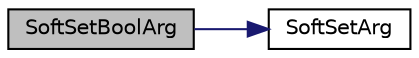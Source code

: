 digraph "SoftSetBoolArg"
{
  edge [fontname="Helvetica",fontsize="10",labelfontname="Helvetica",labelfontsize="10"];
  node [fontname="Helvetica",fontsize="10",shape=record];
  rankdir="LR";
  Node6716 [label="SoftSetBoolArg",height=0.2,width=0.4,color="black", fillcolor="grey75", style="filled", fontcolor="black"];
  Node6716 -> Node6717 [color="midnightblue",fontsize="10",style="solid",fontname="Helvetica"];
  Node6717 [label="SoftSetArg",height=0.2,width=0.4,color="black", fillcolor="white", style="filled",URL="$df/d2d/util_8cpp.html#a9d94ca9f7c1496626992d1873e3f69df",tooltip="Set an argument if it doesn&#39;t already have a value. "];
}
